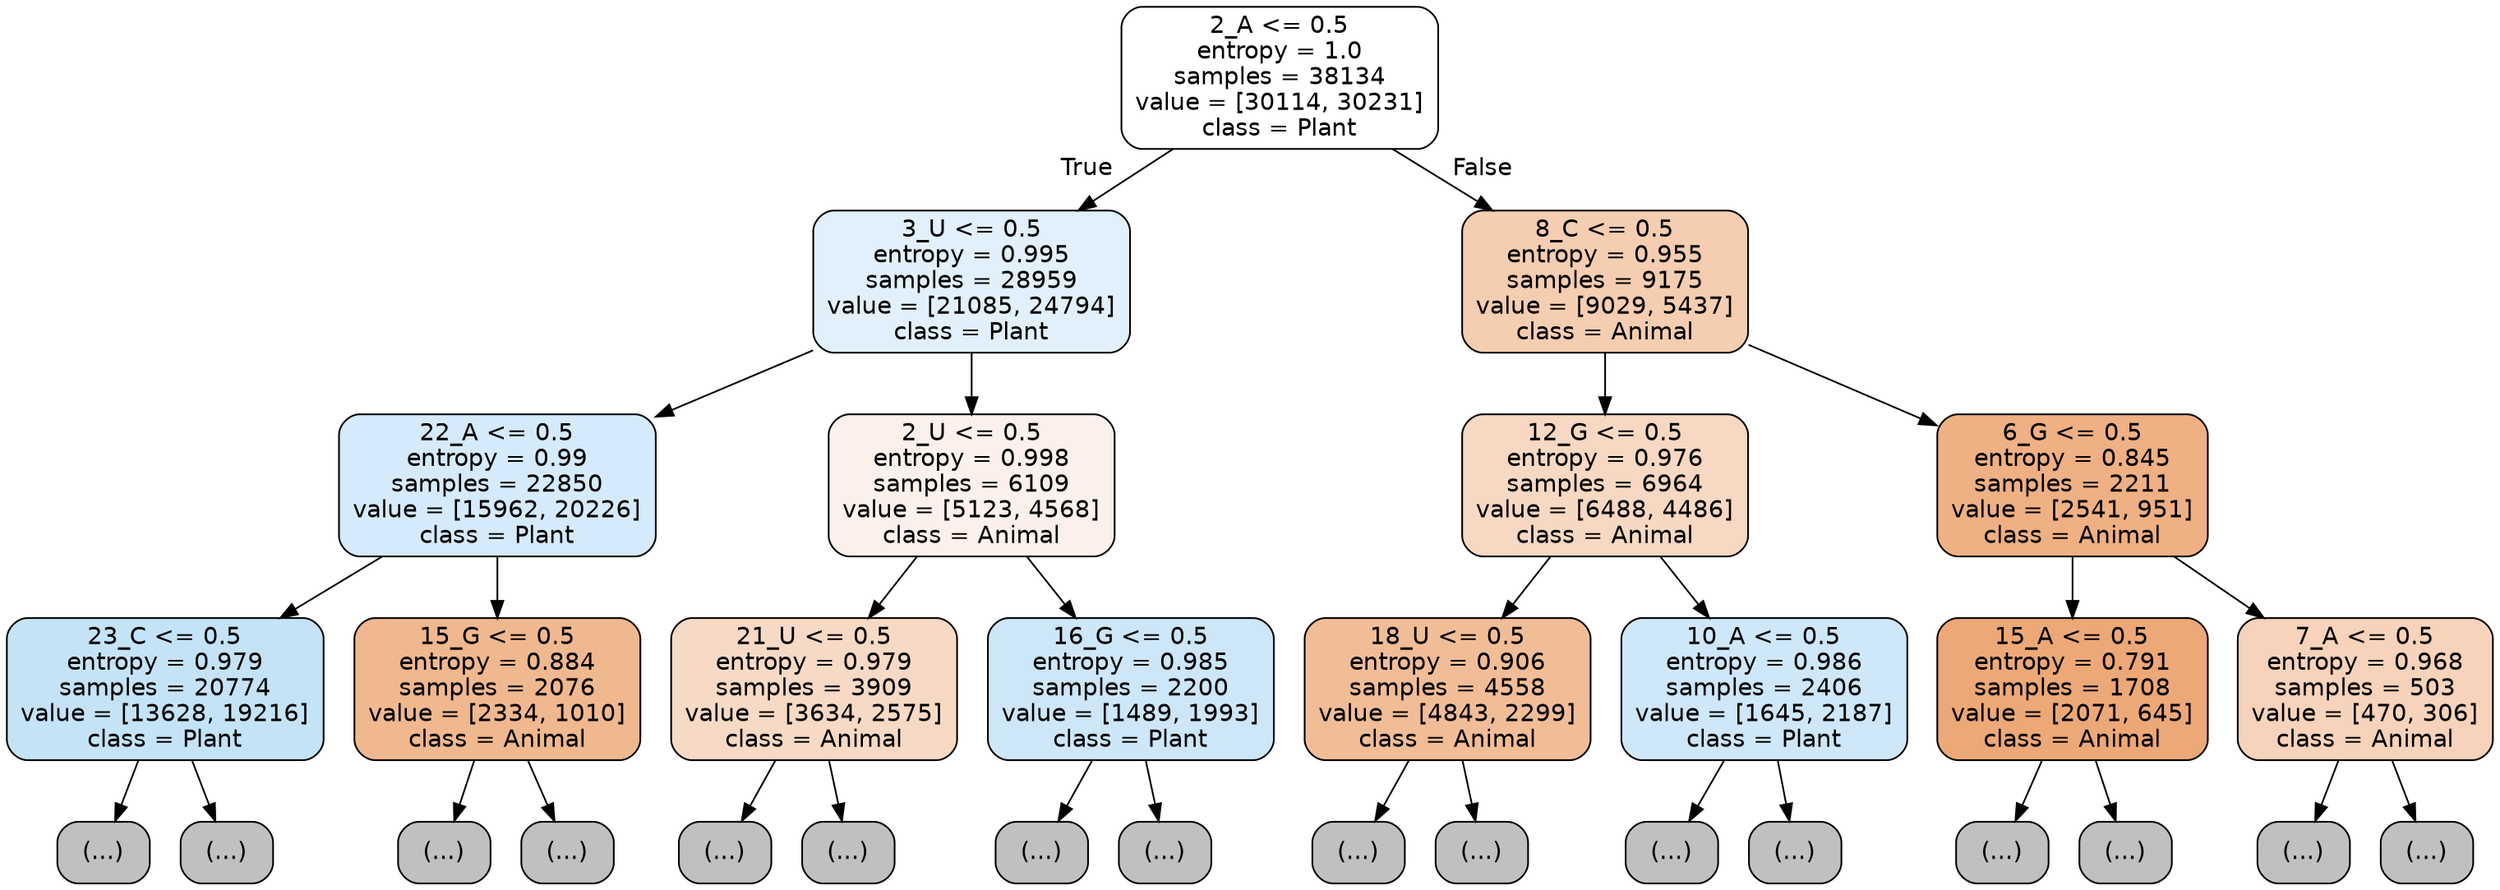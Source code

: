 digraph Tree {
node [shape=box, style="filled, rounded", color="black", fontname="helvetica"] ;
edge [fontname="helvetica"] ;
0 [label="2_A <= 0.5\nentropy = 1.0\nsamples = 38134\nvalue = [30114, 30231]\nclass = Plant", fillcolor="#feffff"] ;
1 [label="3_U <= 0.5\nentropy = 0.995\nsamples = 28959\nvalue = [21085, 24794]\nclass = Plant", fillcolor="#e1f0fb"] ;
0 -> 1 [labeldistance=2.5, labelangle=45, headlabel="True"] ;
2 [label="22_A <= 0.5\nentropy = 0.99\nsamples = 22850\nvalue = [15962, 20226]\nclass = Plant", fillcolor="#d5eafa"] ;
1 -> 2 ;
3 [label="23_C <= 0.5\nentropy = 0.979\nsamples = 20774\nvalue = [13628, 19216]\nclass = Plant", fillcolor="#c5e3f7"] ;
2 -> 3 ;
4 [label="(...)", fillcolor="#C0C0C0"] ;
3 -> 4 ;
8091 [label="(...)", fillcolor="#C0C0C0"] ;
3 -> 8091 ;
8350 [label="15_G <= 0.5\nentropy = 0.884\nsamples = 2076\nvalue = [2334, 1010]\nclass = Animal", fillcolor="#f0b88f"] ;
2 -> 8350 ;
8351 [label="(...)", fillcolor="#C0C0C0"] ;
8350 -> 8351 ;
9112 [label="(...)", fillcolor="#C0C0C0"] ;
8350 -> 9112 ;
9347 [label="2_U <= 0.5\nentropy = 0.998\nsamples = 6109\nvalue = [5123, 4568]\nclass = Animal", fillcolor="#fcf1ea"] ;
1 -> 9347 ;
9348 [label="21_U <= 0.5\nentropy = 0.979\nsamples = 3909\nvalue = [3634, 2575]\nclass = Animal", fillcolor="#f7dac5"] ;
9347 -> 9348 ;
9349 [label="(...)", fillcolor="#C0C0C0"] ;
9348 -> 9349 ;
10964 [label="(...)", fillcolor="#C0C0C0"] ;
9348 -> 10964 ;
11453 [label="16_G <= 0.5\nentropy = 0.985\nsamples = 2200\nvalue = [1489, 1993]\nclass = Plant", fillcolor="#cde6f8"] ;
9347 -> 11453 ;
11454 [label="(...)", fillcolor="#C0C0C0"] ;
11453 -> 11454 ;
12337 [label="(...)", fillcolor="#C0C0C0"] ;
11453 -> 12337 ;
12654 [label="8_C <= 0.5\nentropy = 0.955\nsamples = 9175\nvalue = [9029, 5437]\nclass = Animal", fillcolor="#f5cdb0"] ;
0 -> 12654 [labeldistance=2.5, labelangle=-45, headlabel="False"] ;
12655 [label="12_G <= 0.5\nentropy = 0.976\nsamples = 6964\nvalue = [6488, 4486]\nclass = Animal", fillcolor="#f7d8c2"] ;
12654 -> 12655 ;
12656 [label="18_U <= 0.5\nentropy = 0.906\nsamples = 4558\nvalue = [4843, 2299]\nclass = Animal", fillcolor="#f1bd97"] ;
12655 -> 12656 ;
12657 [label="(...)", fillcolor="#C0C0C0"] ;
12656 -> 12657 ;
14298 [label="(...)", fillcolor="#C0C0C0"] ;
12656 -> 14298 ;
14959 [label="10_A <= 0.5\nentropy = 0.986\nsamples = 2406\nvalue = [1645, 2187]\nclass = Plant", fillcolor="#cee7f9"] ;
12655 -> 14959 ;
14960 [label="(...)", fillcolor="#C0C0C0"] ;
14959 -> 14960 ;
15599 [label="(...)", fillcolor="#C0C0C0"] ;
14959 -> 15599 ;
15844 [label="6_G <= 0.5\nentropy = 0.845\nsamples = 2211\nvalue = [2541, 951]\nclass = Animal", fillcolor="#efb083"] ;
12654 -> 15844 ;
15845 [label="15_A <= 0.5\nentropy = 0.791\nsamples = 1708\nvalue = [2071, 645]\nclass = Animal", fillcolor="#eda877"] ;
15844 -> 15845 ;
15846 [label="(...)", fillcolor="#C0C0C0"] ;
15845 -> 15846 ;
16331 [label="(...)", fillcolor="#C0C0C0"] ;
15845 -> 16331 ;
16480 [label="7_A <= 0.5\nentropy = 0.968\nsamples = 503\nvalue = [470, 306]\nclass = Animal", fillcolor="#f6d3ba"] ;
15844 -> 16480 ;
16481 [label="(...)", fillcolor="#C0C0C0"] ;
16480 -> 16481 ;
16614 [label="(...)", fillcolor="#C0C0C0"] ;
16480 -> 16614 ;
}
